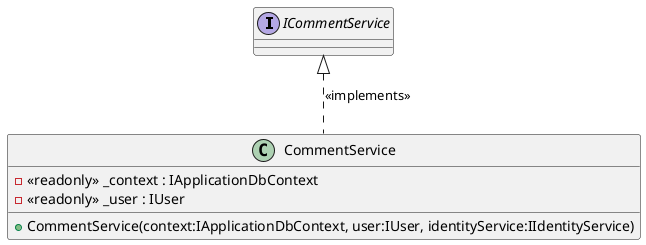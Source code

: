 @startuml
interface ICommentService {
    !ifdef COMMENT_SERVICE_CANCOMMENT_GUID
    + <<async>> CanComment(questionSetId:Guid): Task<bool>
    !endif
    !ifdef COMMENT_SERVICE_CANDELETE
    + <<async>> CanDelete(commentId:Guid, cancellationToken:CancellationToken): Task<bool>
    !endif
    !ifdef COMMENT_SERVICE_CANCOMMENT_QUESTIONSET
    + <<async>> CanComment(questionSet:QuestionSet): Task<bool>
    !endif
}

class CommentService {
    - <<readonly>> _context : IApplicationDbContext
    - <<readonly>> _user : IUser
    + CommentService(context:IApplicationDbContext, user:IUser, identityService:IIdentityService)
    !ifdef COMMENT_SERVICE_CANCOMMENT_GUID
    + <<async>> CanComment(questionSetId:Guid): Task<bool>
    !endif
    !ifdef COMMENT_SERVICE_CANDELETE
    + <<async>> CanDelete(commentId:Guid, cancellationToken:CancellationToken): Task<bool>
    !endif
    !ifdef COMMENT_SERVICE_CANCOMMENT_QUESTIONSET
    + <<async>> CanComment(questionSet:QuestionSet): Task<bool>
    !endif
}

ICommentService <|.. CommentService : <<implements>>
@enduml